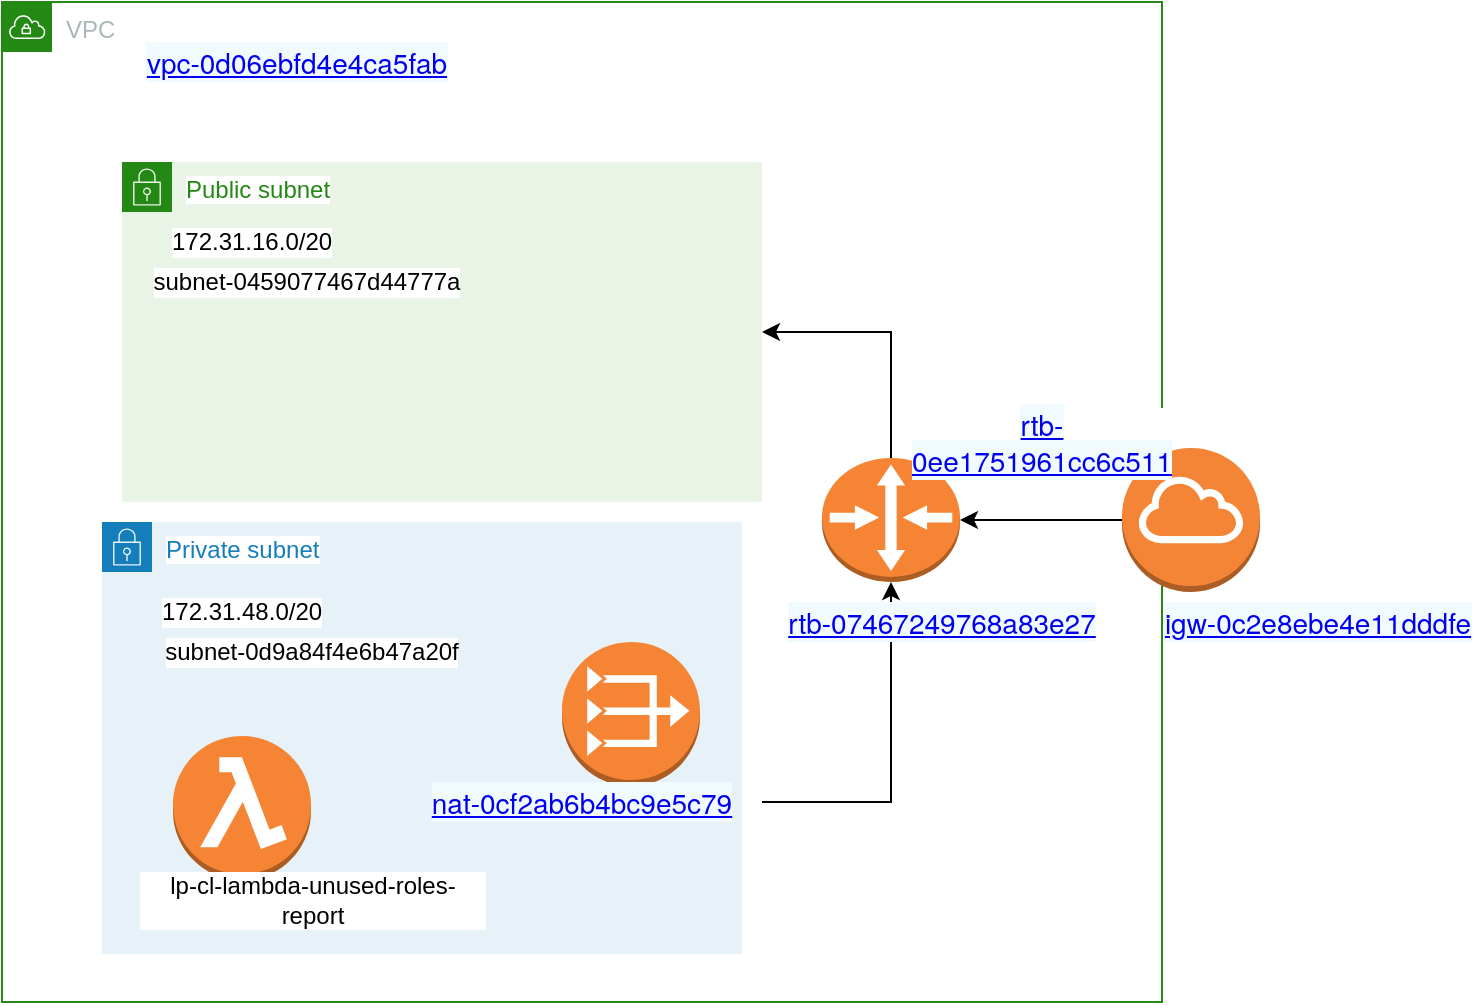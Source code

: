 <mxfile version="14.7.6" type="github">
  <diagram id="Ht1M8jgEwFfnCIfOTk4-" name="Page-1">
    <mxGraphModel dx="1117" dy="623" grid="1" gridSize="10" guides="1" tooltips="1" connect="1" arrows="1" fold="1" page="1" pageScale="1" pageWidth="1169" pageHeight="827" math="0" shadow="0">
      <root>
        <mxCell id="0" />
        <mxCell id="1" parent="0" />
        <mxCell id="drdZa8tH5BkG_M7NMPW4-10" value="VPC" style="points=[[0,0],[0.25,0],[0.5,0],[0.75,0],[1,0],[1,0.25],[1,0.5],[1,0.75],[1,1],[0.75,1],[0.5,1],[0.25,1],[0,1],[0,0.75],[0,0.5],[0,0.25]];outlineConnect=0;gradientColor=none;html=1;whiteSpace=wrap;fontSize=12;fontStyle=0;shape=mxgraph.aws4.group;grIcon=mxgraph.aws4.group_vpc;strokeColor=#248814;fillColor=none;verticalAlign=top;align=left;spacingLeft=30;fontColor=#AAB7B8;dashed=0;labelBackgroundColor=#ffffff;" vertex="1" parent="1">
          <mxGeometry x="30" y="10" width="580" height="500" as="geometry" />
        </mxCell>
        <mxCell id="drdZa8tH5BkG_M7NMPW4-11" value="Public subnet" style="points=[[0,0],[0.25,0],[0.5,0],[0.75,0],[1,0],[1,0.25],[1,0.5],[1,0.75],[1,1],[0.75,1],[0.5,1],[0.25,1],[0,1],[0,0.75],[0,0.5],[0,0.25]];outlineConnect=0;gradientColor=none;html=1;whiteSpace=wrap;fontSize=12;fontStyle=0;shape=mxgraph.aws4.group;grIcon=mxgraph.aws4.group_security_group;grStroke=0;strokeColor=#248814;fillColor=#E9F3E6;verticalAlign=top;align=left;spacingLeft=30;fontColor=#248814;dashed=0;labelBackgroundColor=#ffffff;" vertex="1" parent="1">
          <mxGeometry x="90" y="90" width="320" height="170" as="geometry" />
        </mxCell>
        <mxCell id="drdZa8tH5BkG_M7NMPW4-14" value="Private subnet" style="points=[[0,0],[0.25,0],[0.5,0],[0.75,0],[1,0],[1,0.25],[1,0.5],[1,0.75],[1,1],[0.75,1],[0.5,1],[0.25,1],[0,1],[0,0.75],[0,0.5],[0,0.25]];outlineConnect=0;gradientColor=none;html=1;whiteSpace=wrap;fontSize=12;fontStyle=0;shape=mxgraph.aws4.group;grIcon=mxgraph.aws4.group_security_group;grStroke=0;strokeColor=#147EBA;fillColor=#E6F2F8;verticalAlign=top;align=left;spacingLeft=30;fontColor=#147EBA;dashed=0;labelBackgroundColor=#ffffff;" vertex="1" parent="1">
          <mxGeometry x="80" y="270" width="320" height="216" as="geometry" />
        </mxCell>
        <mxCell id="drdZa8tH5BkG_M7NMPW4-15" value="172.31.16.0/20" style="text;html=1;strokeColor=none;fillColor=none;align=center;verticalAlign=middle;whiteSpace=wrap;rounded=0;labelBackgroundColor=#ffffff;fontColor=none;" vertex="1" parent="1">
          <mxGeometry x="135" y="120" width="40" height="20" as="geometry" />
        </mxCell>
        <mxCell id="drdZa8tH5BkG_M7NMPW4-16" value="172.31.48.0/20" style="text;html=1;strokeColor=none;fillColor=none;align=center;verticalAlign=middle;whiteSpace=wrap;rounded=0;labelBackgroundColor=#ffffff;fontColor=none;" vertex="1" parent="1">
          <mxGeometry x="130" y="305" width="40" height="20" as="geometry" />
        </mxCell>
        <mxCell id="drdZa8tH5BkG_M7NMPW4-17" value="&lt;a href=&quot;https://console.amazonaws-us-gov.com/vpc/home?region=us-gov-west-1#VpcDetails:VpcId=vpc-0d06ebfd4e4ca5fab&quot; target=&quot;_top&quot; style=&quot;background-color: rgb(241 , 250 , 255) ; font-family: &amp;#34;amazon ember&amp;#34; , &amp;#34;helvetica neue&amp;#34; , &amp;#34;roboto&amp;#34; , &amp;#34;arial&amp;#34; , sans-serif ; font-size: 14px&quot;&gt;vpc-0d06ebfd4e4ca5fab&lt;/a&gt;" style="text;html=1;strokeColor=none;fillColor=none;align=center;verticalAlign=middle;whiteSpace=wrap;rounded=0;labelBackgroundColor=#ffffff;fontColor=none;" vertex="1" parent="1">
          <mxGeometry x="90" y="30" width="175" height="20" as="geometry" />
        </mxCell>
        <mxCell id="drdZa8tH5BkG_M7NMPW4-18" value="subnet-0459077467d44777a" style="text;html=1;strokeColor=none;fillColor=none;align=center;verticalAlign=middle;whiteSpace=wrap;rounded=0;labelBackgroundColor=#ffffff;fontColor=none;" vertex="1" parent="1">
          <mxGeometry x="90" y="140" width="185" height="20" as="geometry" />
        </mxCell>
        <mxCell id="drdZa8tH5BkG_M7NMPW4-19" value="subnet-0d9a84f4e6b47a20f" style="text;html=1;strokeColor=none;fillColor=none;align=center;verticalAlign=middle;whiteSpace=wrap;rounded=0;labelBackgroundColor=#ffffff;fontColor=none;" vertex="1" parent="1">
          <mxGeometry x="90" y="325" width="190" height="20" as="geometry" />
        </mxCell>
        <mxCell id="drdZa8tH5BkG_M7NMPW4-28" style="edgeStyle=orthogonalEdgeStyle;rounded=0;orthogonalLoop=1;jettySize=auto;html=1;exitX=0;exitY=0.5;exitDx=0;exitDy=0;exitPerimeter=0;entryX=1;entryY=0.5;entryDx=0;entryDy=0;entryPerimeter=0;fontColor=none;" edge="1" parent="1" source="drdZa8tH5BkG_M7NMPW4-20" target="drdZa8tH5BkG_M7NMPW4-24">
          <mxGeometry relative="1" as="geometry" />
        </mxCell>
        <mxCell id="drdZa8tH5BkG_M7NMPW4-20" value="" style="outlineConnect=0;dashed=0;verticalLabelPosition=bottom;verticalAlign=top;align=center;html=1;shape=mxgraph.aws3.internet_gateway;fillColor=#F58536;gradientColor=none;labelBackgroundColor=#ffffff;fontColor=none;" vertex="1" parent="1">
          <mxGeometry x="590" y="233" width="69" height="72" as="geometry" />
        </mxCell>
        <mxCell id="drdZa8tH5BkG_M7NMPW4-21" value="&lt;a href=&quot;https://console.amazonaws-us-gov.com/vpc/home?region=us-gov-west-1#InternetGateway:internetGatewayId=igw-0c2e8ebe4e11dddfe&quot; target=&quot;_top&quot; style=&quot;background-color: rgb(241 , 250 , 255) ; font-family: &amp;#34;amazon ember&amp;#34; , &amp;#34;helvetica neue&amp;#34; , &amp;#34;roboto&amp;#34; , &amp;#34;arial&amp;#34; , sans-serif ; font-size: 14px&quot;&gt;igw-0c2e8ebe4e11dddfe&lt;/a&gt;" style="text;html=1;strokeColor=none;fillColor=none;align=center;verticalAlign=middle;whiteSpace=wrap;rounded=0;labelBackgroundColor=#ffffff;fontColor=none;" vertex="1" parent="1">
          <mxGeometry x="604.5" y="310" width="165.5" height="20" as="geometry" />
        </mxCell>
        <mxCell id="drdZa8tH5BkG_M7NMPW4-22" value="" style="outlineConnect=0;dashed=0;verticalLabelPosition=bottom;verticalAlign=top;align=center;html=1;shape=mxgraph.aws3.vpc_nat_gateway;fillColor=#F58534;gradientColor=none;labelBackgroundColor=#ffffff;fontColor=none;" vertex="1" parent="1">
          <mxGeometry x="310" y="330" width="69" height="72" as="geometry" />
        </mxCell>
        <mxCell id="drdZa8tH5BkG_M7NMPW4-23" value="&lt;a href=&quot;https://console.amazonaws-us-gov.com/vpc/home?region=us-gov-west-1#NatGatewayDetails:natGatewayId=nat-0cf2ab6b4bc9e5c79&quot; target=&quot;_top&quot; style=&quot;background-color: rgb(241 , 250 , 255) ; font-family: &amp;#34;amazon ember&amp;#34; , &amp;#34;helvetica neue&amp;#34; , &amp;#34;roboto&amp;#34; , &amp;#34;arial&amp;#34; , sans-serif ; font-size: 14px&quot;&gt;nat-0cf2ab6b4bc9e5c79&lt;/a&gt;" style="text;html=1;strokeColor=none;fillColor=none;align=center;verticalAlign=middle;whiteSpace=wrap;rounded=0;labelBackgroundColor=#ffffff;fontColor=none;" vertex="1" parent="1">
          <mxGeometry x="230" y="400" width="180" height="20" as="geometry" />
        </mxCell>
        <mxCell id="drdZa8tH5BkG_M7NMPW4-25" style="edgeStyle=orthogonalEdgeStyle;rounded=0;orthogonalLoop=1;jettySize=auto;html=1;exitX=0.5;exitY=0;exitDx=0;exitDy=0;exitPerimeter=0;entryX=1;entryY=0.5;entryDx=0;entryDy=0;fontColor=none;" edge="1" parent="1" source="drdZa8tH5BkG_M7NMPW4-24" target="drdZa8tH5BkG_M7NMPW4-11">
          <mxGeometry relative="1" as="geometry" />
        </mxCell>
        <mxCell id="drdZa8tH5BkG_M7NMPW4-27" style="edgeStyle=orthogonalEdgeStyle;rounded=0;orthogonalLoop=1;jettySize=auto;html=1;fontColor=none;entryX=0.5;entryY=1;entryDx=0;entryDy=0;entryPerimeter=0;" edge="1" parent="1" source="drdZa8tH5BkG_M7NMPW4-23" target="drdZa8tH5BkG_M7NMPW4-24">
          <mxGeometry relative="1" as="geometry">
            <mxPoint x="410" y="440" as="targetPoint" />
          </mxGeometry>
        </mxCell>
        <mxCell id="drdZa8tH5BkG_M7NMPW4-24" value="" style="outlineConnect=0;dashed=0;verticalLabelPosition=bottom;verticalAlign=top;align=center;html=1;shape=mxgraph.aws3.router;fillColor=#F58534;gradientColor=none;labelBackgroundColor=#ffffff;fontColor=none;" vertex="1" parent="1">
          <mxGeometry x="440" y="238" width="69" height="62" as="geometry" />
        </mxCell>
        <mxCell id="drdZa8tH5BkG_M7NMPW4-30" value="&lt;a href=&quot;https://console.amazonaws-us-gov.com/vpc/home?region=us-gov-west-1#RouteTableDetails:RouteTableId=rtb-07467249768a83e27&quot; target=&quot;_top&quot; style=&quot;background-color: rgb(241 , 250 , 255) ; font-family: &amp;#34;amazon ember&amp;#34; , &amp;#34;helvetica neue&amp;#34; , &amp;#34;roboto&amp;#34; , &amp;#34;arial&amp;#34; , sans-serif ; font-size: 14px&quot;&gt;rtb-07467249768a83e27&lt;/a&gt;" style="text;html=1;strokeColor=none;fillColor=none;align=center;verticalAlign=middle;whiteSpace=wrap;rounded=0;labelBackgroundColor=#ffffff;fontColor=none;" vertex="1" parent="1">
          <mxGeometry x="390" y="310" width="220" height="20" as="geometry" />
        </mxCell>
        <mxCell id="drdZa8tH5BkG_M7NMPW4-31" value="&lt;a href=&quot;https://console.amazonaws-us-gov.com/vpc/home?region=us-gov-west-1#RouteTableDetails:RouteTableId=rtb-0ee1751961cc6c511&quot; target=&quot;_top&quot; style=&quot;background-color: rgb(241 , 250 , 255) ; font-family: &amp;#34;amazon ember&amp;#34; , &amp;#34;helvetica neue&amp;#34; , &amp;#34;roboto&amp;#34; , &amp;#34;arial&amp;#34; , sans-serif ; font-size: 14px&quot;&gt;rtb-0ee1751961cc6c511&lt;/a&gt;" style="text;html=1;strokeColor=none;fillColor=none;align=center;verticalAlign=middle;whiteSpace=wrap;rounded=0;labelBackgroundColor=#ffffff;fontColor=none;" vertex="1" parent="1">
          <mxGeometry x="530" y="220" width="40" height="20" as="geometry" />
        </mxCell>
        <mxCell id="drdZa8tH5BkG_M7NMPW4-33" value="" style="outlineConnect=0;dashed=0;verticalLabelPosition=bottom;verticalAlign=top;align=center;html=1;shape=mxgraph.aws3.lambda_function;fillColor=#F58534;gradientColor=none;labelBackgroundColor=#ffffff;fontColor=none;" vertex="1" parent="1">
          <mxGeometry x="115.5" y="377" width="69" height="72" as="geometry" />
        </mxCell>
        <mxCell id="drdZa8tH5BkG_M7NMPW4-34" value="lp-cl-lambda-unused-roles-report" style="text;html=1;strokeColor=none;fillColor=none;align=center;verticalAlign=middle;whiteSpace=wrap;rounded=0;labelBackgroundColor=#ffffff;fontColor=none;" vertex="1" parent="1">
          <mxGeometry x="97.75" y="449" width="174.5" height="20" as="geometry" />
        </mxCell>
      </root>
    </mxGraphModel>
  </diagram>
</mxfile>
